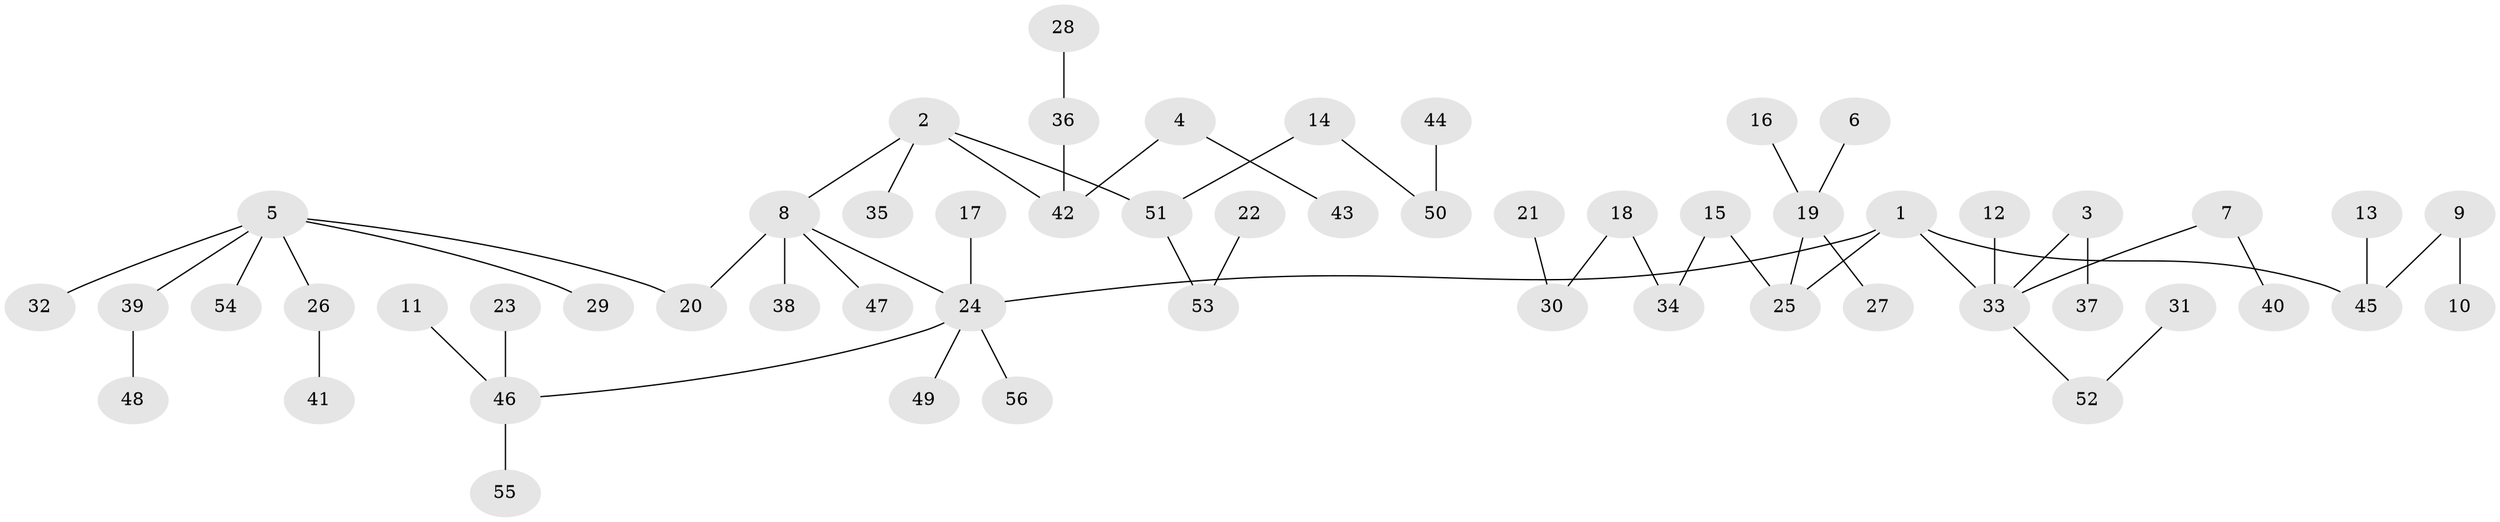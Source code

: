 // original degree distribution, {6: 0.02702702702702703, 8: 0.009009009009009009, 3: 0.12612612612612611, 2: 0.2882882882882883, 4: 0.04504504504504504, 5: 0.02702702702702703, 1: 0.4774774774774775}
// Generated by graph-tools (version 1.1) at 2025/02/03/09/25 03:02:24]
// undirected, 56 vertices, 55 edges
graph export_dot {
graph [start="1"]
  node [color=gray90,style=filled];
  1;
  2;
  3;
  4;
  5;
  6;
  7;
  8;
  9;
  10;
  11;
  12;
  13;
  14;
  15;
  16;
  17;
  18;
  19;
  20;
  21;
  22;
  23;
  24;
  25;
  26;
  27;
  28;
  29;
  30;
  31;
  32;
  33;
  34;
  35;
  36;
  37;
  38;
  39;
  40;
  41;
  42;
  43;
  44;
  45;
  46;
  47;
  48;
  49;
  50;
  51;
  52;
  53;
  54;
  55;
  56;
  1 -- 24 [weight=1.0];
  1 -- 25 [weight=1.0];
  1 -- 33 [weight=1.0];
  1 -- 45 [weight=1.0];
  2 -- 8 [weight=1.0];
  2 -- 35 [weight=1.0];
  2 -- 42 [weight=1.0];
  2 -- 51 [weight=1.0];
  3 -- 33 [weight=1.0];
  3 -- 37 [weight=1.0];
  4 -- 42 [weight=1.0];
  4 -- 43 [weight=1.0];
  5 -- 20 [weight=1.0];
  5 -- 26 [weight=1.0];
  5 -- 29 [weight=1.0];
  5 -- 32 [weight=1.0];
  5 -- 39 [weight=1.0];
  5 -- 54 [weight=1.0];
  6 -- 19 [weight=1.0];
  7 -- 33 [weight=1.0];
  7 -- 40 [weight=1.0];
  8 -- 20 [weight=1.0];
  8 -- 24 [weight=1.0];
  8 -- 38 [weight=1.0];
  8 -- 47 [weight=1.0];
  9 -- 10 [weight=1.0];
  9 -- 45 [weight=1.0];
  11 -- 46 [weight=1.0];
  12 -- 33 [weight=1.0];
  13 -- 45 [weight=1.0];
  14 -- 50 [weight=1.0];
  14 -- 51 [weight=1.0];
  15 -- 25 [weight=1.0];
  15 -- 34 [weight=1.0];
  16 -- 19 [weight=1.0];
  17 -- 24 [weight=1.0];
  18 -- 30 [weight=1.0];
  18 -- 34 [weight=1.0];
  19 -- 25 [weight=1.0];
  19 -- 27 [weight=1.0];
  21 -- 30 [weight=1.0];
  22 -- 53 [weight=1.0];
  23 -- 46 [weight=1.0];
  24 -- 46 [weight=1.0];
  24 -- 49 [weight=1.0];
  24 -- 56 [weight=1.0];
  26 -- 41 [weight=1.0];
  28 -- 36 [weight=1.0];
  31 -- 52 [weight=1.0];
  33 -- 52 [weight=1.0];
  36 -- 42 [weight=1.0];
  39 -- 48 [weight=1.0];
  44 -- 50 [weight=1.0];
  46 -- 55 [weight=1.0];
  51 -- 53 [weight=1.0];
}
